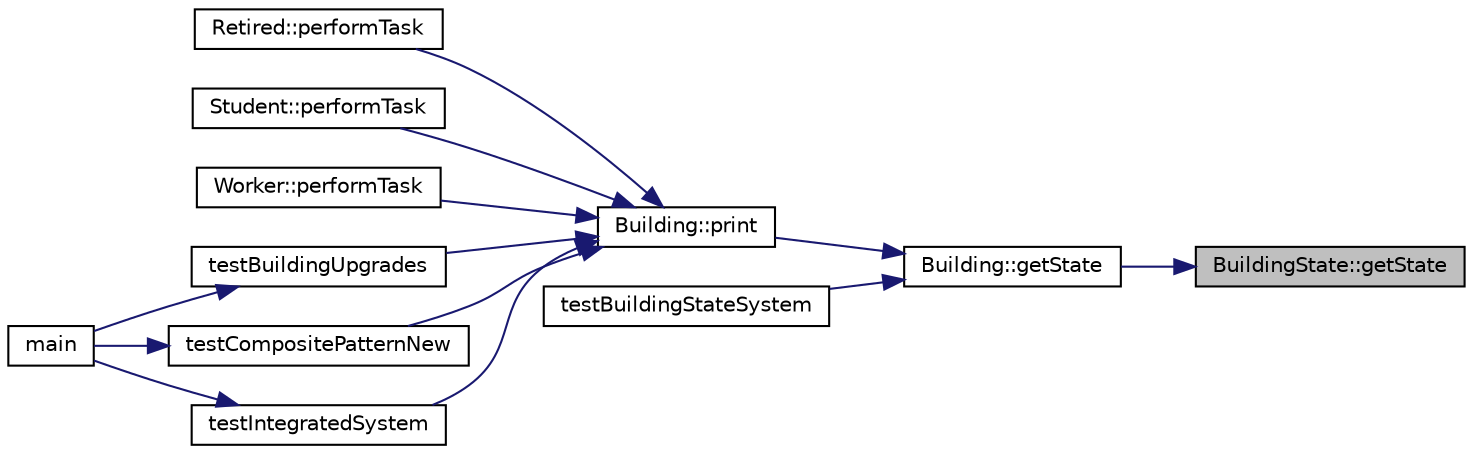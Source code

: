 digraph "BuildingState::getState"
{
 // LATEX_PDF_SIZE
  edge [fontname="Helvetica",fontsize="10",labelfontname="Helvetica",labelfontsize="10"];
  node [fontname="Helvetica",fontsize="10",shape=record];
  rankdir="RL";
  Node1 [label="BuildingState::getState",height=0.2,width=0.4,color="black", fillcolor="grey75", style="filled", fontcolor="black",tooltip="Get current state name."];
  Node1 -> Node2 [dir="back",color="midnightblue",fontsize="10",style="solid",fontname="Helvetica"];
  Node2 [label="Building::getState",height=0.2,width=0.4,color="black", fillcolor="white", style="filled",URL="$classBuilding.html#a36727ca54f1fd273874dc941fc0149e1",tooltip=" "];
  Node2 -> Node3 [dir="back",color="midnightblue",fontsize="10",style="solid",fontname="Helvetica"];
  Node3 [label="Building::print",height=0.2,width=0.4,color="black", fillcolor="white", style="filled",URL="$classBuilding.html#a780463ee186e6bc3c3e1bca152211d09",tooltip="Prints the component details."];
  Node3 -> Node4 [dir="back",color="midnightblue",fontsize="10",style="solid",fontname="Helvetica"];
  Node4 [label="Retired::performTask",height=0.2,width=0.4,color="black", fillcolor="white", style="filled",URL="$classRetired.html#a7a0e33da63730d4315300604bb154ebb",tooltip="Performs the daily task of the retired citizen Outputs the current activity and location."];
  Node3 -> Node5 [dir="back",color="midnightblue",fontsize="10",style="solid",fontname="Helvetica"];
  Node5 [label="Student::performTask",height=0.2,width=0.4,color="black", fillcolor="white", style="filled",URL="$classStudent.html#a8089fddf4a9cec4969d8916c5c3178f1",tooltip="Perform the student's task."];
  Node3 -> Node6 [dir="back",color="midnightblue",fontsize="10",style="solid",fontname="Helvetica"];
  Node6 [label="Worker::performTask",height=0.2,width=0.4,color="black", fillcolor="white", style="filled",URL="$classWorker.html#a5f8ac316c7502f1964ed1344fd0f2dac",tooltip="Perform the worker's task."];
  Node3 -> Node7 [dir="back",color="midnightblue",fontsize="10",style="solid",fontname="Helvetica"];
  Node7 [label="testBuildingUpgrades",height=0.2,width=0.4,color="black", fillcolor="white", style="filled",URL="$main_8cpp.html#af1c85c60ddb2951dfd9ccc7c4a6ad30b",tooltip=" "];
  Node7 -> Node8 [dir="back",color="midnightblue",fontsize="10",style="solid",fontname="Helvetica"];
  Node8 [label="main",height=0.2,width=0.4,color="black", fillcolor="white", style="filled",URL="$main_8cpp.html#ae66f6b31b5ad750f1fe042a706a4e3d4",tooltip="Main program entry point."];
  Node3 -> Node9 [dir="back",color="midnightblue",fontsize="10",style="solid",fontname="Helvetica"];
  Node9 [label="testCompositePatternNew",height=0.2,width=0.4,color="black", fillcolor="white", style="filled",URL="$main_8cpp.html#a3bfd544cef1b06f544318ca40d808a2e",tooltip=" "];
  Node9 -> Node8 [dir="back",color="midnightblue",fontsize="10",style="solid",fontname="Helvetica"];
  Node3 -> Node10 [dir="back",color="midnightblue",fontsize="10",style="solid",fontname="Helvetica"];
  Node10 [label="testIntegratedSystem",height=0.2,width=0.4,color="black", fillcolor="white", style="filled",URL="$main_8cpp.html#a859f1c4b77421f0cb0f62ba1bfd06029",tooltip=" "];
  Node10 -> Node8 [dir="back",color="midnightblue",fontsize="10",style="solid",fontname="Helvetica"];
  Node2 -> Node11 [dir="back",color="midnightblue",fontsize="10",style="solid",fontname="Helvetica"];
  Node11 [label="testBuildingStateSystem",height=0.2,width=0.4,color="black", fillcolor="white", style="filled",URL="$main_8cpp.html#a908e8a0a3c16a6f88aa7735df0c39b13",tooltip=" "];
}
